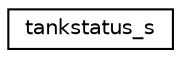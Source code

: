 digraph "Graphical Class Hierarchy"
{
 // LATEX_PDF_SIZE
  edge [fontname="Helvetica",fontsize="10",labelfontname="Helvetica",labelfontsize="10"];
  node [fontname="Helvetica",fontsize="10",shape=record];
  rankdir="LR";
  Node0 [label="tankstatus_s",height=0.2,width=0.4,color="black", fillcolor="white", style="filled",URL="$structtankstatus__s.html",tooltip=" "];
}

